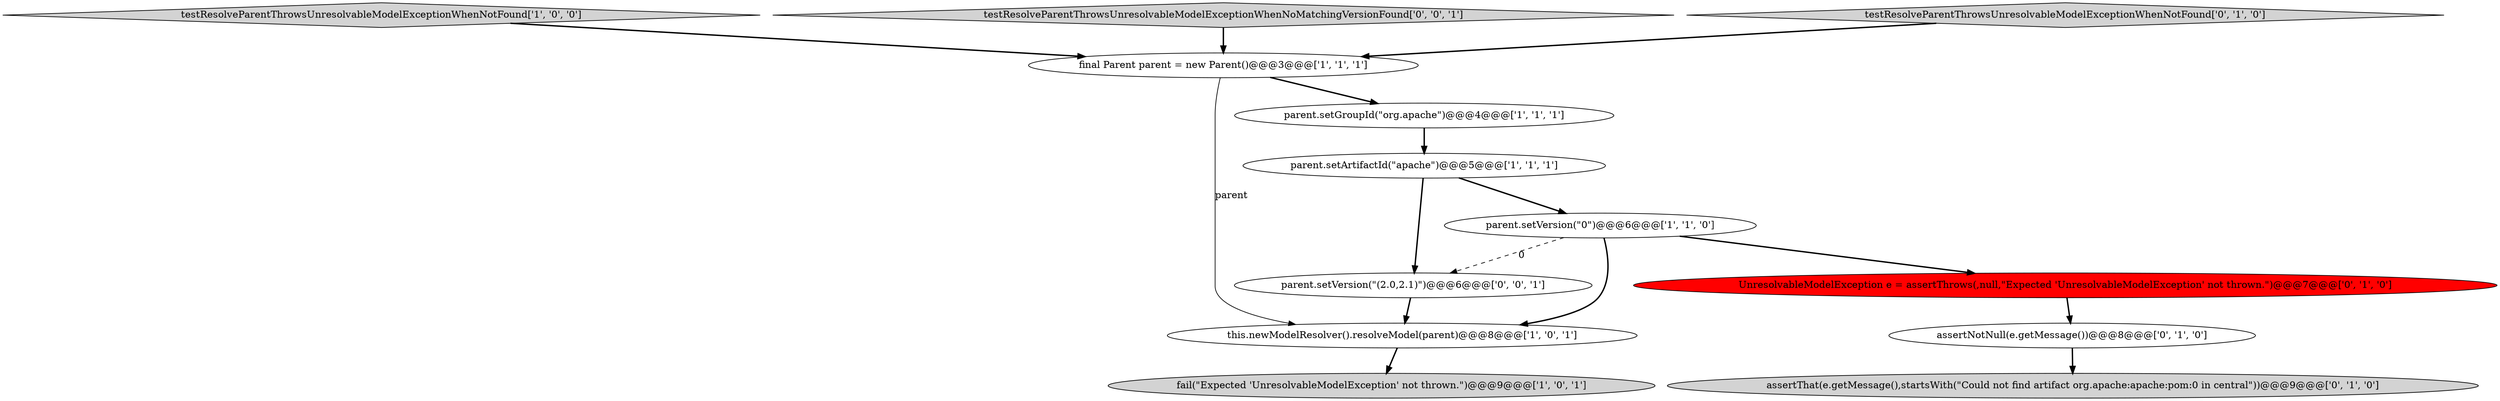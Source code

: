 digraph {
2 [style = filled, label = "final Parent parent = new Parent()@@@3@@@['1', '1', '1']", fillcolor = white, shape = ellipse image = "AAA0AAABBB1BBB"];
3 [style = filled, label = "testResolveParentThrowsUnresolvableModelExceptionWhenNotFound['1', '0', '0']", fillcolor = lightgray, shape = diamond image = "AAA0AAABBB1BBB"];
10 [style = filled, label = "assertNotNull(e.getMessage())@@@8@@@['0', '1', '0']", fillcolor = white, shape = ellipse image = "AAA0AAABBB2BBB"];
12 [style = filled, label = "testResolveParentThrowsUnresolvableModelExceptionWhenNoMatchingVersionFound['0', '0', '1']", fillcolor = lightgray, shape = diamond image = "AAA0AAABBB3BBB"];
6 [style = filled, label = "parent.setArtifactId(\"apache\")@@@5@@@['1', '1', '1']", fillcolor = white, shape = ellipse image = "AAA0AAABBB1BBB"];
1 [style = filled, label = "parent.setVersion(\"0\")@@@6@@@['1', '1', '0']", fillcolor = white, shape = ellipse image = "AAA0AAABBB1BBB"];
5 [style = filled, label = "this.newModelResolver().resolveModel(parent)@@@8@@@['1', '0', '1']", fillcolor = white, shape = ellipse image = "AAA0AAABBB1BBB"];
9 [style = filled, label = "assertThat(e.getMessage(),startsWith(\"Could not find artifact org.apache:apache:pom:0 in central\"))@@@9@@@['0', '1', '0']", fillcolor = lightgray, shape = ellipse image = "AAA0AAABBB2BBB"];
4 [style = filled, label = "parent.setGroupId(\"org.apache\")@@@4@@@['1', '1', '1']", fillcolor = white, shape = ellipse image = "AAA0AAABBB1BBB"];
7 [style = filled, label = "UnresolvableModelException e = assertThrows(,null,\"Expected 'UnresolvableModelException' not thrown.\")@@@7@@@['0', '1', '0']", fillcolor = red, shape = ellipse image = "AAA1AAABBB2BBB"];
11 [style = filled, label = "parent.setVersion(\"(2.0,2.1)\")@@@6@@@['0', '0', '1']", fillcolor = white, shape = ellipse image = "AAA0AAABBB3BBB"];
0 [style = filled, label = "fail(\"Expected 'UnresolvableModelException' not thrown.\")@@@9@@@['1', '0', '1']", fillcolor = lightgray, shape = ellipse image = "AAA0AAABBB1BBB"];
8 [style = filled, label = "testResolveParentThrowsUnresolvableModelExceptionWhenNotFound['0', '1', '0']", fillcolor = lightgray, shape = diamond image = "AAA0AAABBB2BBB"];
1->5 [style = bold, label=""];
6->1 [style = bold, label=""];
11->5 [style = bold, label=""];
12->2 [style = bold, label=""];
10->9 [style = bold, label=""];
3->2 [style = bold, label=""];
5->0 [style = bold, label=""];
8->2 [style = bold, label=""];
2->5 [style = solid, label="parent"];
2->4 [style = bold, label=""];
4->6 [style = bold, label=""];
1->7 [style = bold, label=""];
7->10 [style = bold, label=""];
6->11 [style = bold, label=""];
1->11 [style = dashed, label="0"];
}

